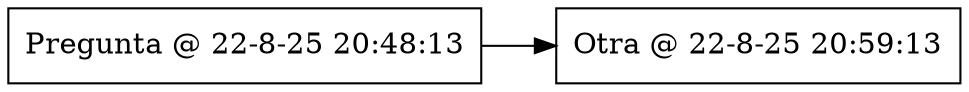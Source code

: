 digraph Programados {
  rankdir=LR; node [shape=box];
  n124940300124512 [label="Pregunta @ 22-8-25 20:48:13"];
  n124940300124512 -> n124940300124608;
  n124940300124608 [label="Otra @ 22-8-25 20:59:13"];
}

